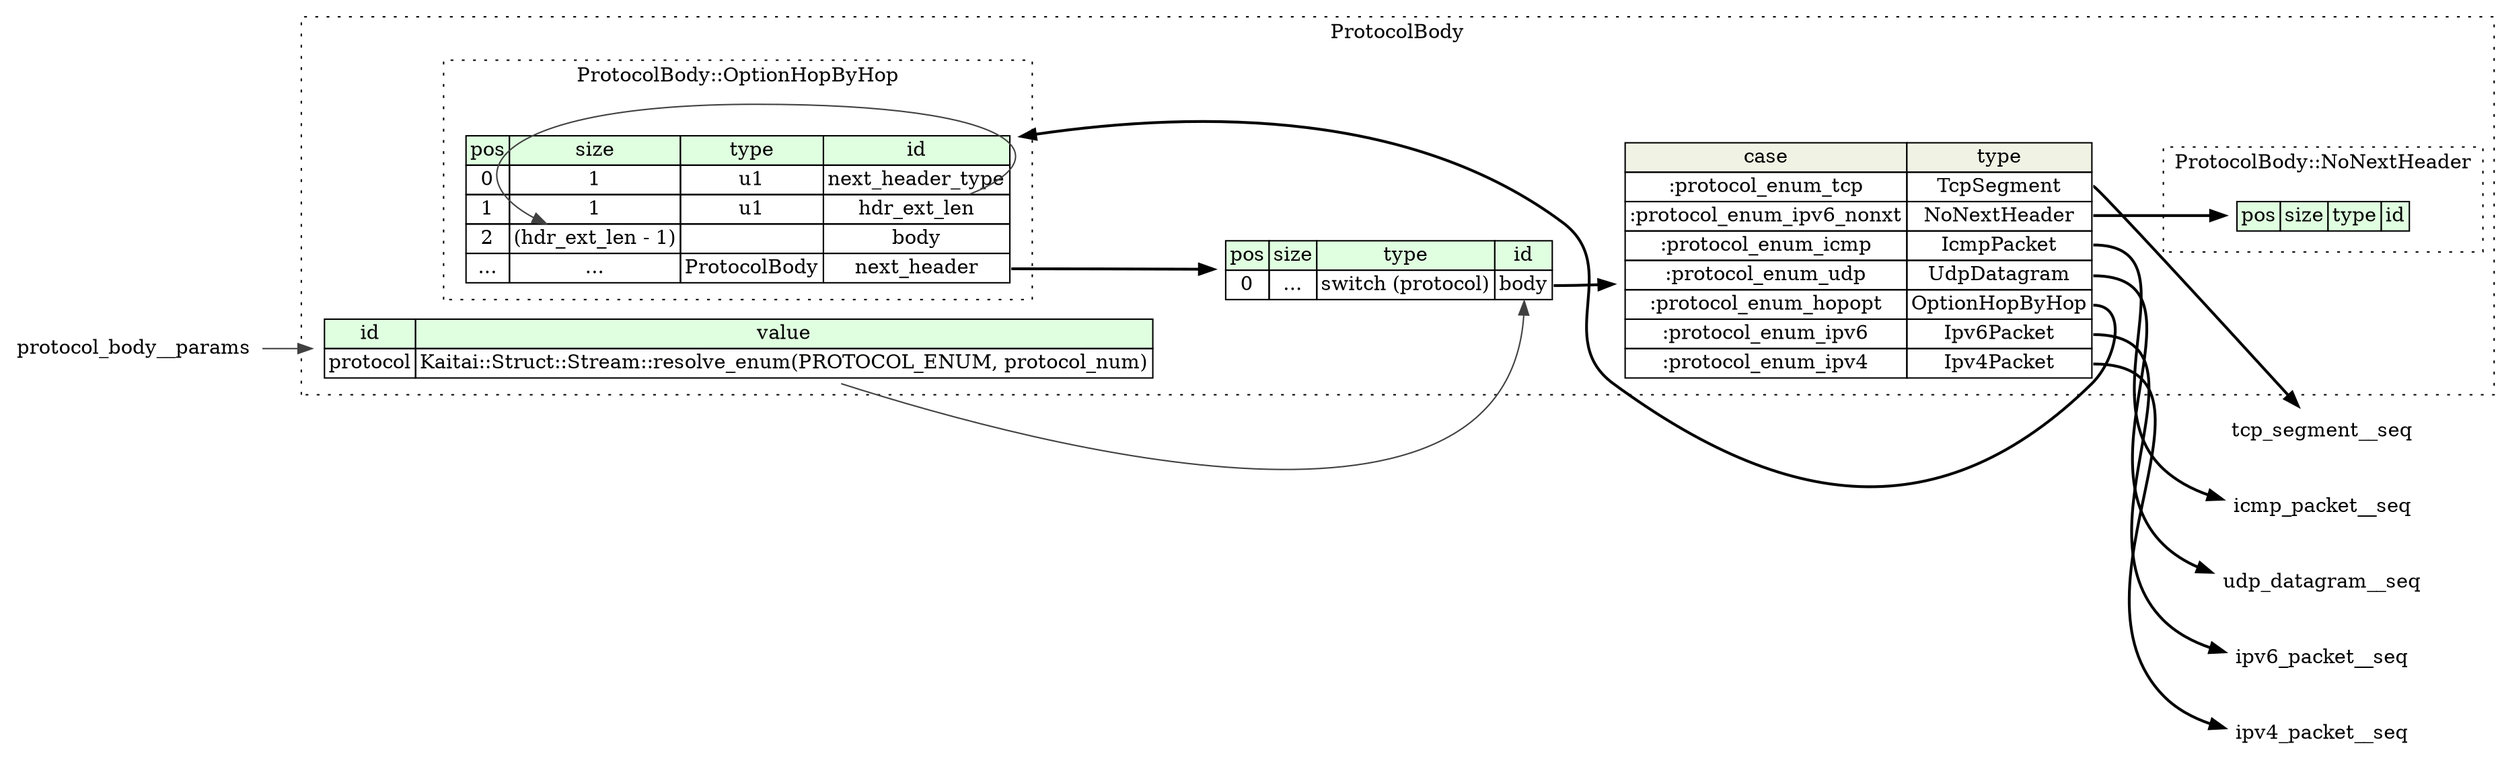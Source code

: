 digraph {
	rankdir=LR;
	node [shape=plaintext];
	subgraph cluster__protocol_body {
		label="ProtocolBody";
		graph[style=dotted];

		protocol_body__seq [label=<<TABLE BORDER="0" CELLBORDER="1" CELLSPACING="0">
			<TR><TD BGCOLOR="#E0FFE0">pos</TD><TD BGCOLOR="#E0FFE0">size</TD><TD BGCOLOR="#E0FFE0">type</TD><TD BGCOLOR="#E0FFE0">id</TD></TR>
			<TR><TD PORT="body_pos">0</TD><TD PORT="body_size">...</TD><TD>switch (protocol)</TD><TD PORT="body_type">body</TD></TR>
		</TABLE>>];
		protocol_body__inst__protocol [label=<<TABLE BORDER="0" CELLBORDER="1" CELLSPACING="0">
			<TR><TD BGCOLOR="#E0FFE0">id</TD><TD BGCOLOR="#E0FFE0">value</TD></TR>
			<TR><TD>protocol</TD><TD>Kaitai::Struct::Stream::resolve_enum(PROTOCOL_ENUM, protocol_num)</TD></TR>
		</TABLE>>];
protocol_body__seq_body_switch [label=<<TABLE BORDER="0" CELLBORDER="1" CELLSPACING="0">
	<TR><TD BGCOLOR="#F0F2E4">case</TD><TD BGCOLOR="#F0F2E4">type</TD></TR>
	<TR><TD>:protocol_enum_tcp</TD><TD PORT="case0">TcpSegment</TD></TR>
	<TR><TD>:protocol_enum_ipv6_nonxt</TD><TD PORT="case1">NoNextHeader</TD></TR>
	<TR><TD>:protocol_enum_icmp</TD><TD PORT="case2">IcmpPacket</TD></TR>
	<TR><TD>:protocol_enum_udp</TD><TD PORT="case3">UdpDatagram</TD></TR>
	<TR><TD>:protocol_enum_hopopt</TD><TD PORT="case4">OptionHopByHop</TD></TR>
	<TR><TD>:protocol_enum_ipv6</TD><TD PORT="case5">Ipv6Packet</TD></TR>
	<TR><TD>:protocol_enum_ipv4</TD><TD PORT="case6">Ipv4Packet</TD></TR>
</TABLE>>];
		subgraph cluster__no_next_header {
			label="ProtocolBody::NoNextHeader";
			graph[style=dotted];

			no_next_header__seq [label=<<TABLE BORDER="0" CELLBORDER="1" CELLSPACING="0">
				<TR><TD BGCOLOR="#E0FFE0">pos</TD><TD BGCOLOR="#E0FFE0">size</TD><TD BGCOLOR="#E0FFE0">type</TD><TD BGCOLOR="#E0FFE0">id</TD></TR>
			</TABLE>>];
		}
		subgraph cluster__option_hop_by_hop {
			label="ProtocolBody::OptionHopByHop";
			graph[style=dotted];

			option_hop_by_hop__seq [label=<<TABLE BORDER="0" CELLBORDER="1" CELLSPACING="0">
				<TR><TD BGCOLOR="#E0FFE0">pos</TD><TD BGCOLOR="#E0FFE0">size</TD><TD BGCOLOR="#E0FFE0">type</TD><TD BGCOLOR="#E0FFE0">id</TD></TR>
				<TR><TD PORT="next_header_type_pos">0</TD><TD PORT="next_header_type_size">1</TD><TD>u1</TD><TD PORT="next_header_type_type">next_header_type</TD></TR>
				<TR><TD PORT="hdr_ext_len_pos">1</TD><TD PORT="hdr_ext_len_size">1</TD><TD>u1</TD><TD PORT="hdr_ext_len_type">hdr_ext_len</TD></TR>
				<TR><TD PORT="body_pos">2</TD><TD PORT="body_size">(hdr_ext_len - 1)</TD><TD></TD><TD PORT="body_type">body</TD></TR>
				<TR><TD PORT="next_header_pos">...</TD><TD PORT="next_header_size">...</TD><TD>ProtocolBody</TD><TD PORT="next_header_type">next_header</TD></TR>
			</TABLE>>];
		}
	}
	protocol_body__seq:body_type -> protocol_body__seq_body_switch [style=bold];
	protocol_body__seq_body_switch:case0 -> tcp_segment__seq [style=bold];
	protocol_body__seq_body_switch:case1 -> no_next_header__seq [style=bold];
	protocol_body__seq_body_switch:case2 -> icmp_packet__seq [style=bold];
	protocol_body__seq_body_switch:case3 -> udp_datagram__seq [style=bold];
	protocol_body__seq_body_switch:case4 -> option_hop_by_hop__seq [style=bold];
	protocol_body__seq_body_switch:case5 -> ipv6_packet__seq [style=bold];
	protocol_body__seq_body_switch:case6 -> ipv4_packet__seq [style=bold];
	protocol_body__inst__protocol:protocol_type -> protocol_body__seq:body_type [color="#404040"];
	protocol_body__params:protocol_num_type -> protocol_body__inst__protocol [color="#404040"];
	option_hop_by_hop__seq:hdr_ext_len_type -> option_hop_by_hop__seq:body_size [color="#404040"];
	option_hop_by_hop__seq:next_header_type -> protocol_body__seq [style=bold];
}
